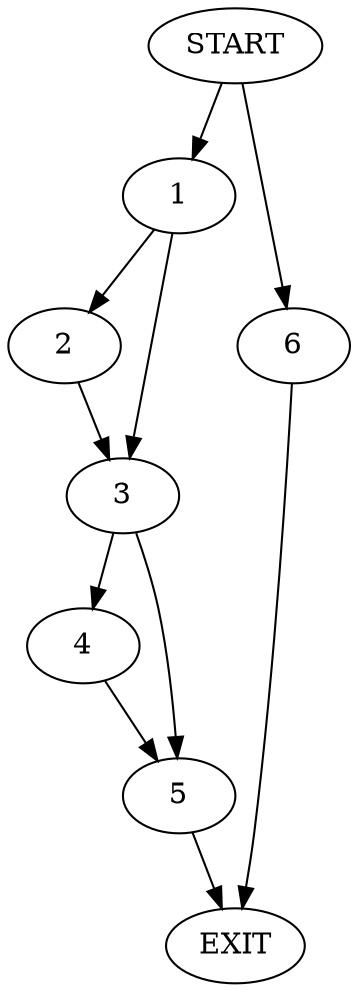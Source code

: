 digraph { 
0 [label="START"];
1;
2;
3;
4;
5;
6;
7[label="EXIT"];
0 -> 1;
0 -> 6;
1 -> 2;
1 -> 3;
2 -> 3;
3 -> 4;
3 -> 5;
4 -> 5;
5 -> 7;
6 -> 7;
}